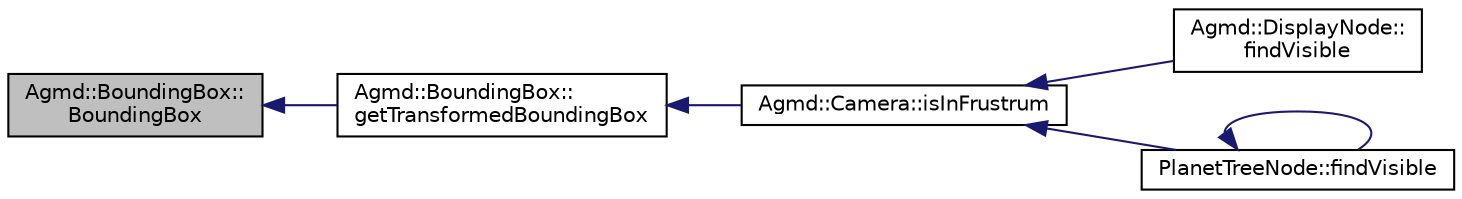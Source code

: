 digraph "Agmd::BoundingBox::BoundingBox"
{
  edge [fontname="Helvetica",fontsize="10",labelfontname="Helvetica",labelfontsize="10"];
  node [fontname="Helvetica",fontsize="10",shape=record];
  rankdir="LR";
  Node1 [label="Agmd::BoundingBox::\lBoundingBox",height=0.2,width=0.4,color="black", fillcolor="grey75", style="filled" fontcolor="black"];
  Node1 -> Node2 [dir="back",color="midnightblue",fontsize="10",style="solid"];
  Node2 [label="Agmd::BoundingBox::\lgetTransformedBoundingBox",height=0.2,width=0.4,color="black", fillcolor="white", style="filled",URL="$class_agmd_1_1_bounding_box.html#ac7a7e11a4b6570d9b680155ef3088085"];
  Node2 -> Node3 [dir="back",color="midnightblue",fontsize="10",style="solid"];
  Node3 [label="Agmd::Camera::isInFrustrum",height=0.2,width=0.4,color="black", fillcolor="white", style="filled",URL="$class_agmd_1_1_camera.html#af0b974b19a2a61c4eb4d6a1235988227"];
  Node3 -> Node4 [dir="back",color="midnightblue",fontsize="10",style="solid"];
  Node4 [label="Agmd::DisplayNode::\lfindVisible",height=0.2,width=0.4,color="black", fillcolor="white", style="filled",URL="$class_agmd_1_1_display_node.html#aeecd3fa458a80f9d4f69f09bb7087f2e"];
  Node3 -> Node5 [dir="back",color="midnightblue",fontsize="10",style="solid"];
  Node5 [label="PlanetTreeNode::findVisible",height=0.2,width=0.4,color="black", fillcolor="white", style="filled",URL="$class_planet_tree_node.html#a7e08300b24c7656d04debb88f07c9cfe"];
  Node5 -> Node5 [dir="back",color="midnightblue",fontsize="10",style="solid"];
}
